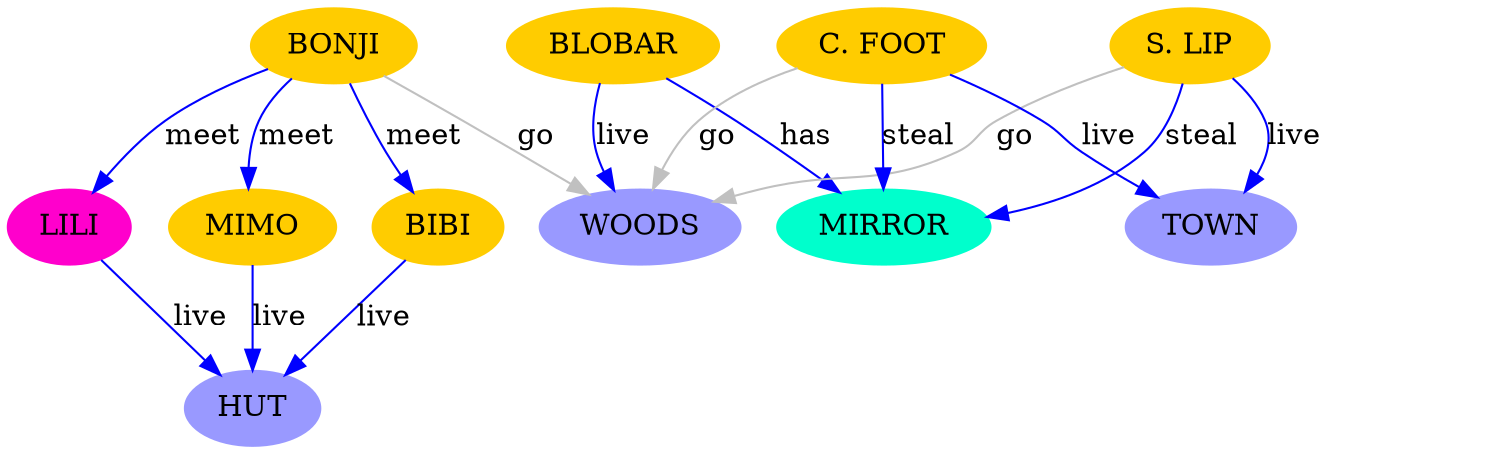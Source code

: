 digraph {
	overlap=scaley;
	BONJI [color="#ffcc00",  style=filled, fillcolor="#ffcc00"];
	LILI [color="#ff00cc",  style=filled, fillcolor="#ff00cc"];
	MIMO [color="#ffcc00",  style=filled, fillcolor="#ffcc00"];
	BIBI [color="#ffcc00",  style=filled, fillcolor="#ffcc00"];
	HUT [color="#9999ff",  style=filled, fillcolor="#9999ff"];
	WOODS [color="#9999ff",  style=filled, fillcolor="#9999ff"];
	BLOBAR [color="#ffcc00",  style=filled, fillcolor="#ffcc00"];
	MIRROR [color="#00ffcc",  style=filled, fillcolor="#00ffcc"];
	TOWN [color="#9999ff",  style=filled, fillcolor="#9999ff"];
	LIP [label="S. LIP", color="#ffcc00",  style=filled, fillcolor="#ffcc00"];
	FOOT [label="C. FOOT", color="#ffcc00",  style=filled, fillcolor="#ffcc00"];
	LIP->TOWN [label="live",color="blue"];
	FOOT->TOWN [label="live",color="blue"];
	BONJI->LILI [label="meet",color="blue"];
	BONJI->MIMO [label="meet",color="blue"];
	BONJI->BIBI [label="meet",color="blue"];
	BONJI->WOODS [label="go",color="grey"];
	BLOBAR->WOODS [label="live",color="blue"];
	LILI->HUT [label="live",color="blue"];
	MIMO->HUT [label="live",color="blue"];
	BIBI->HUT [label="live",color="blue"];
	BLOBAR->MIRROR [label="has",color="blue"];
	FOOT->MIRROR [label="steal",color="blue"];
	LIP->MIRROR [label="steal",color="blue"];
	LIP->WOODS [label="go",color="grey"];
	FOOT->WOODS [label="go",color="grey"];
	START [style=invis];
}
